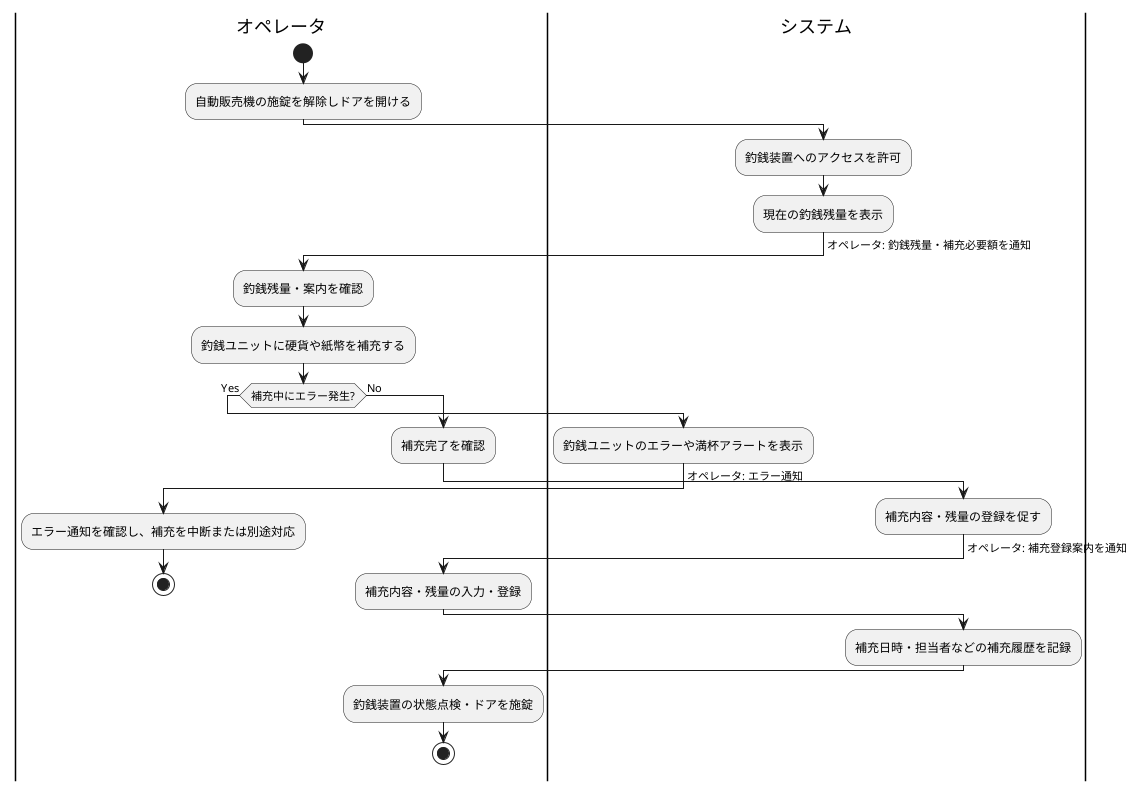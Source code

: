 @startuml
|オペレータ|
  start
  :自動販売機の施錠を解除しドアを開ける;

|システム|
  :釣銭装置へのアクセスを許可;
  :現在の釣銭残量を表示;
  ->オペレータ: 釣銭残量・補充必要額を通知;

|オペレータ|
  :釣銭残量・案内を確認;
  :釣銭ユニットに硬貨や紙幣を補充する;

  if (補充中にエラー発生?) then (Yes)
    |システム|
      :釣銭ユニットのエラーや満杯アラートを表示;
      ->オペレータ: エラー通知;
    |オペレータ|
      :エラー通知を確認し、補充を中断または別途対応;
      stop
  else (No)
    :補充完了を確認;
    |システム|
      :補充内容・残量の登録を促す;
      ->オペレータ: 補充登録案内を通知;
    |オペレータ|
      :補充内容・残量の入力・登録;
    |システム|
      :補充日時・担当者などの補充履歴を記録;
    |オペレータ|
      :釣銭装置の状態点検・ドアを施錠;

      stop
  endif
@enduml